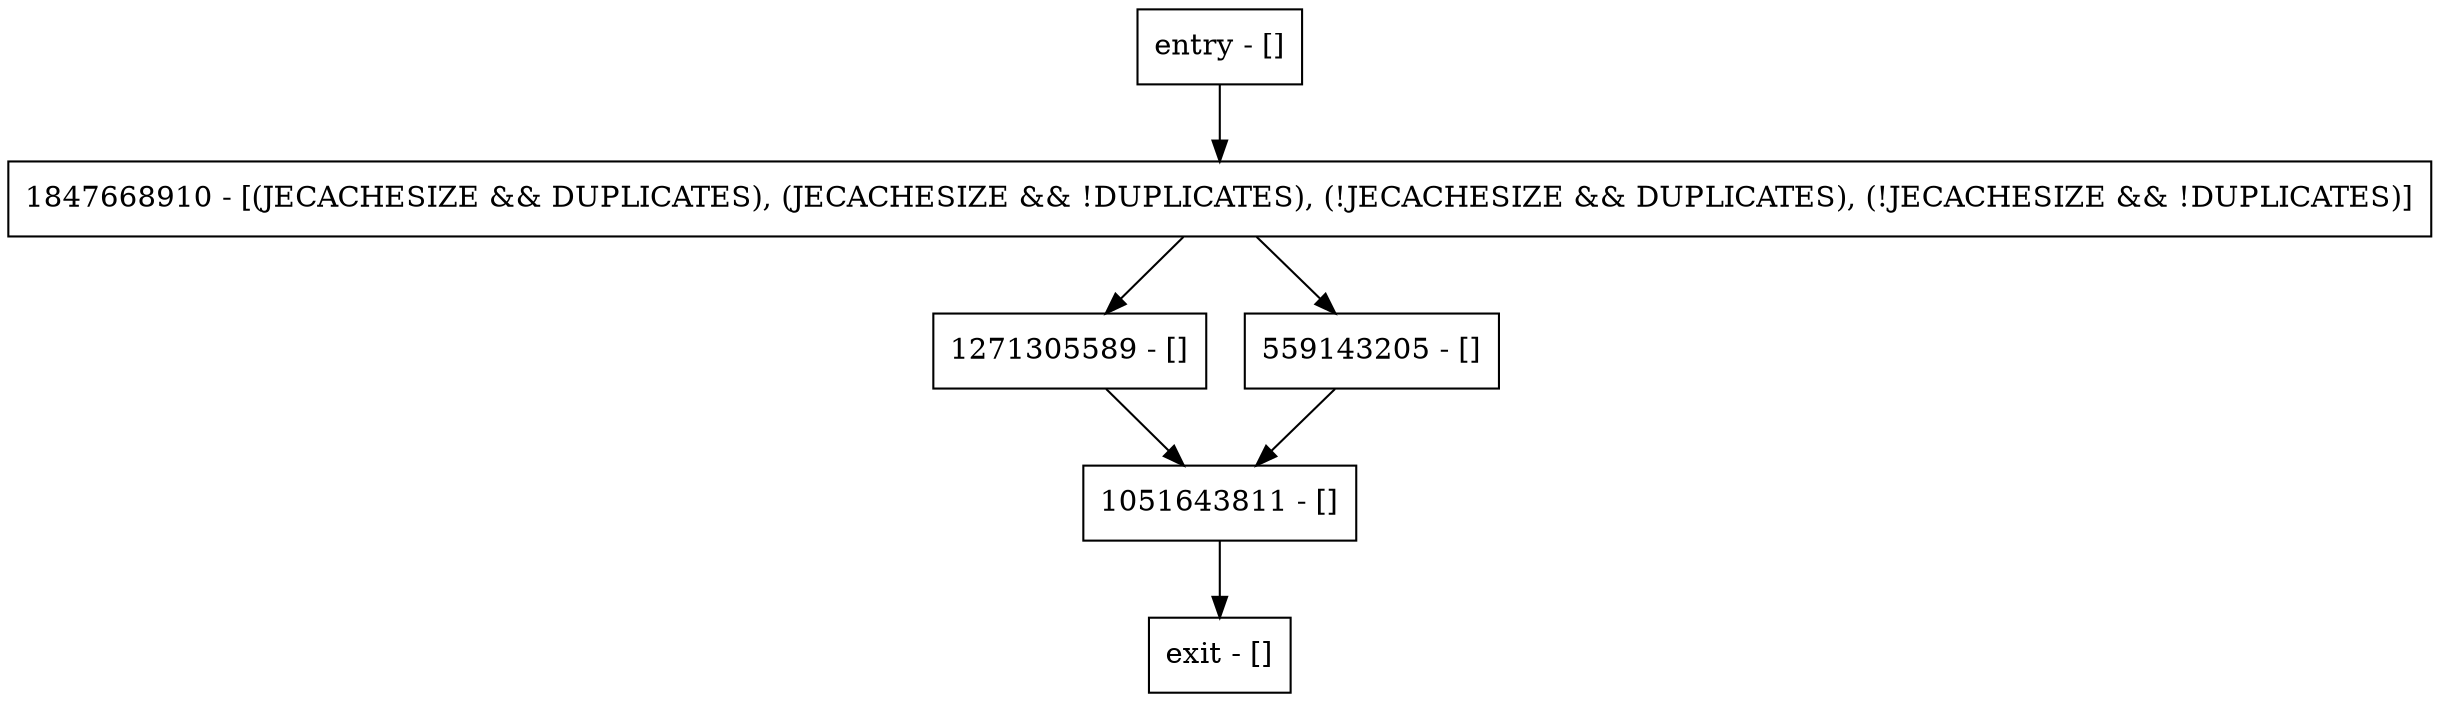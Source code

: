 digraph recordExists {
node [shape=record];
entry [label="entry - []"];
exit [label="exit - []"];
1051643811 [label="1051643811 - []"];
1847668910 [label="1847668910 - [(JECACHESIZE && DUPLICATES), (JECACHESIZE && !DUPLICATES), (!JECACHESIZE && DUPLICATES), (!JECACHESIZE && !DUPLICATES)]"];
1271305589 [label="1271305589 - []"];
559143205 [label="559143205 - []"];
entry;
exit;
entry -> 1847668910;
1051643811 -> exit;
1847668910 -> 1271305589;
1847668910 -> 559143205;
1271305589 -> 1051643811;
559143205 -> 1051643811;
}
